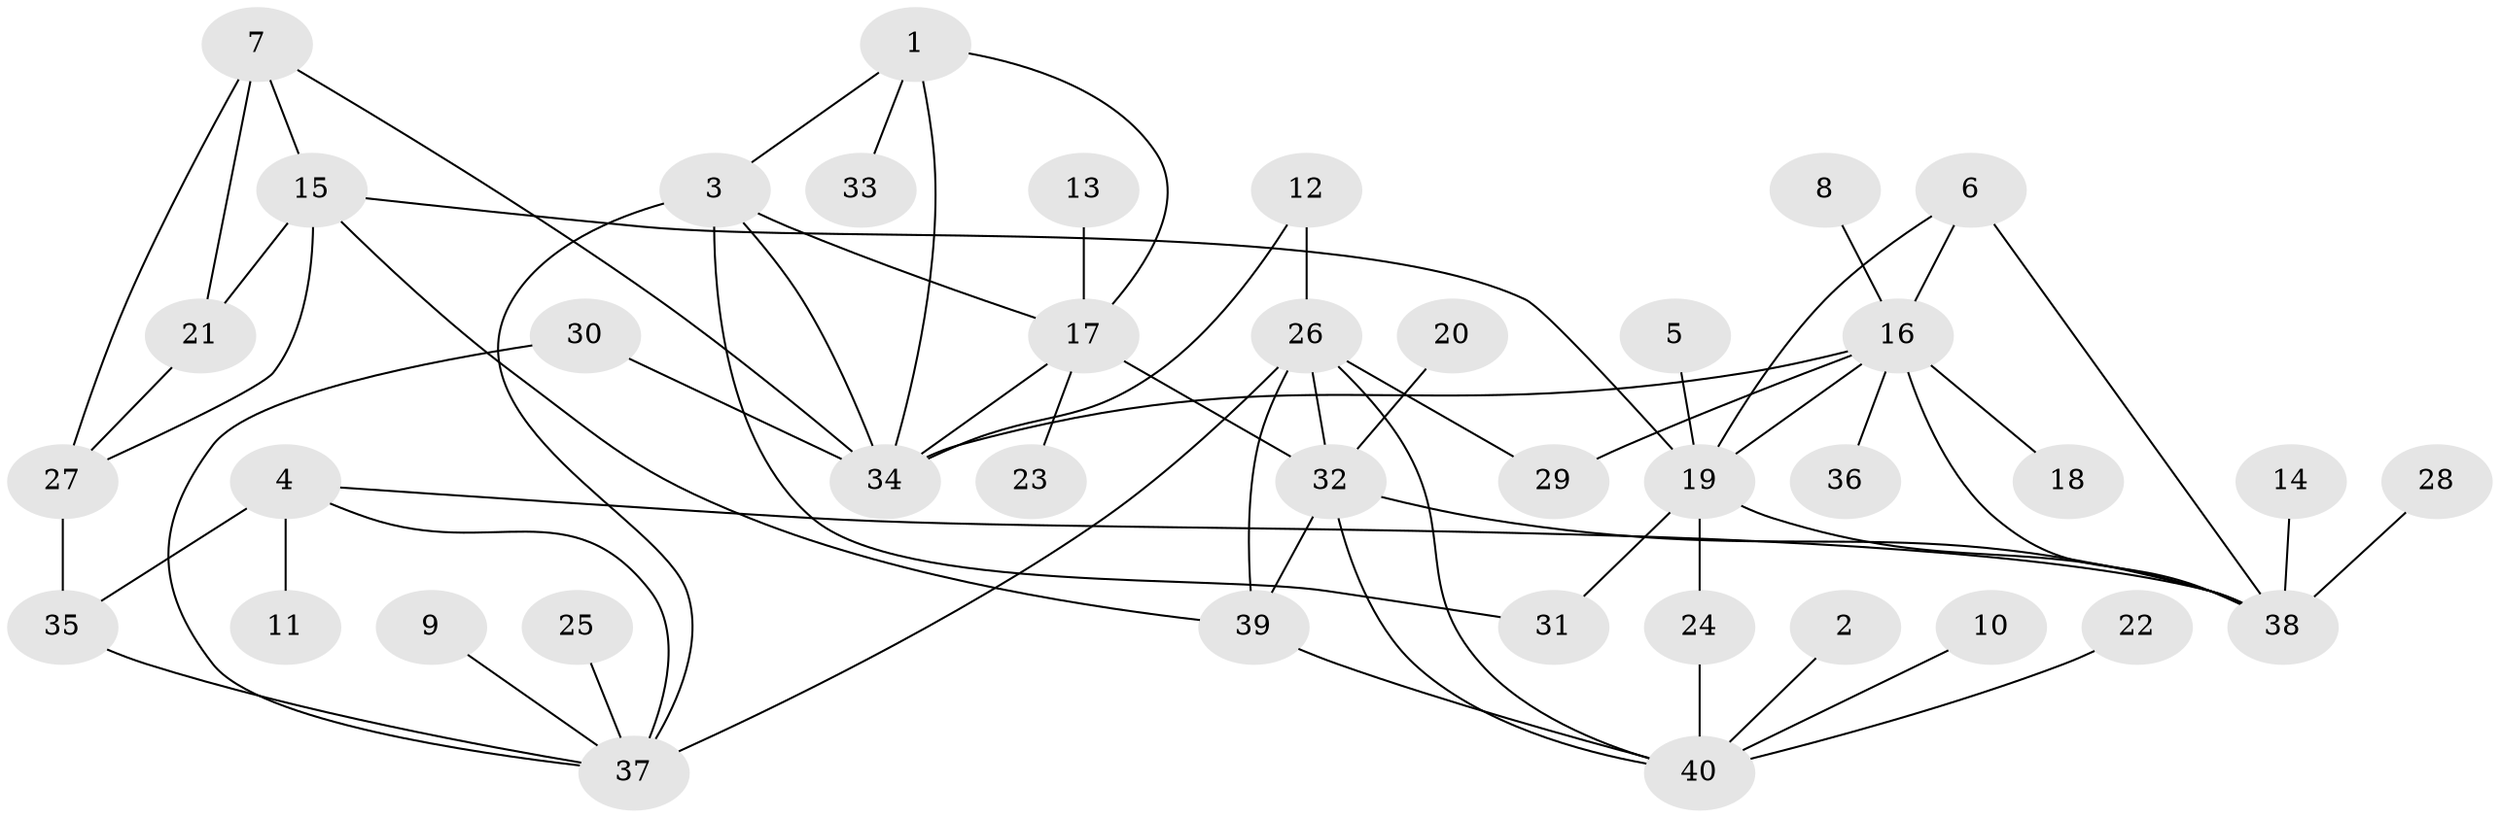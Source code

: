 // original degree distribution, {9: 0.05, 8: 0.025, 6: 0.075, 7: 0.0125, 5: 0.0375, 4: 0.025, 10: 0.025, 3: 0.0125, 1: 0.6125, 2: 0.125}
// Generated by graph-tools (version 1.1) at 2025/02/03/09/25 03:02:32]
// undirected, 40 vertices, 63 edges
graph export_dot {
graph [start="1"]
  node [color=gray90,style=filled];
  1;
  2;
  3;
  4;
  5;
  6;
  7;
  8;
  9;
  10;
  11;
  12;
  13;
  14;
  15;
  16;
  17;
  18;
  19;
  20;
  21;
  22;
  23;
  24;
  25;
  26;
  27;
  28;
  29;
  30;
  31;
  32;
  33;
  34;
  35;
  36;
  37;
  38;
  39;
  40;
  1 -- 3 [weight=1.0];
  1 -- 17 [weight=1.0];
  1 -- 33 [weight=1.0];
  1 -- 34 [weight=1.0];
  2 -- 40 [weight=1.0];
  3 -- 17 [weight=1.0];
  3 -- 31 [weight=1.0];
  3 -- 34 [weight=1.0];
  3 -- 37 [weight=1.0];
  4 -- 11 [weight=1.0];
  4 -- 35 [weight=2.0];
  4 -- 37 [weight=2.0];
  4 -- 38 [weight=1.0];
  5 -- 19 [weight=1.0];
  6 -- 16 [weight=1.0];
  6 -- 19 [weight=1.0];
  6 -- 38 [weight=1.0];
  7 -- 15 [weight=1.0];
  7 -- 21 [weight=1.0];
  7 -- 27 [weight=1.0];
  7 -- 34 [weight=1.0];
  8 -- 16 [weight=1.0];
  9 -- 37 [weight=1.0];
  10 -- 40 [weight=1.0];
  12 -- 26 [weight=1.0];
  12 -- 34 [weight=1.0];
  13 -- 17 [weight=1.0];
  14 -- 38 [weight=1.0];
  15 -- 19 [weight=1.0];
  15 -- 21 [weight=1.0];
  15 -- 27 [weight=1.0];
  15 -- 39 [weight=1.0];
  16 -- 18 [weight=1.0];
  16 -- 19 [weight=1.0];
  16 -- 29 [weight=1.0];
  16 -- 34 [weight=1.0];
  16 -- 36 [weight=1.0];
  16 -- 38 [weight=1.0];
  17 -- 23 [weight=1.0];
  17 -- 32 [weight=1.0];
  17 -- 34 [weight=1.0];
  19 -- 24 [weight=1.0];
  19 -- 31 [weight=1.0];
  19 -- 38 [weight=1.0];
  20 -- 32 [weight=1.0];
  21 -- 27 [weight=1.0];
  22 -- 40 [weight=1.0];
  24 -- 40 [weight=1.0];
  25 -- 37 [weight=1.0];
  26 -- 29 [weight=1.0];
  26 -- 32 [weight=1.0];
  26 -- 37 [weight=1.0];
  26 -- 39 [weight=1.0];
  26 -- 40 [weight=1.0];
  27 -- 35 [weight=1.0];
  28 -- 38 [weight=1.0];
  30 -- 34 [weight=1.0];
  30 -- 37 [weight=1.0];
  32 -- 38 [weight=1.0];
  32 -- 39 [weight=1.0];
  32 -- 40 [weight=1.0];
  35 -- 37 [weight=1.0];
  39 -- 40 [weight=1.0];
}
